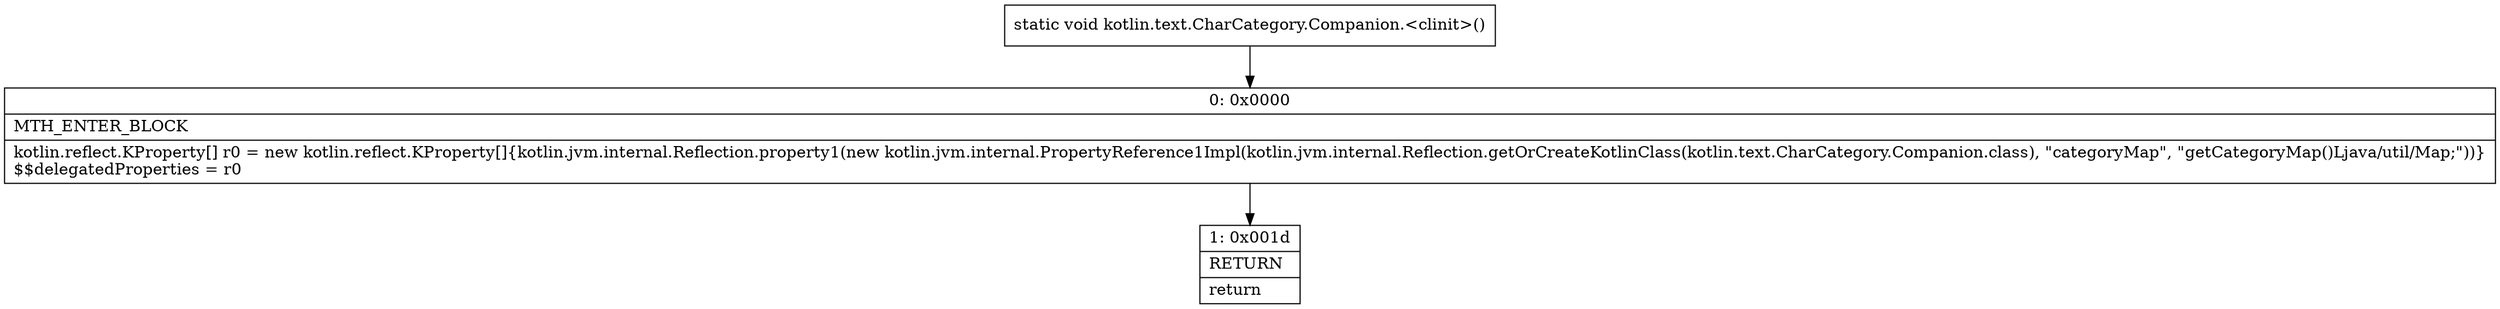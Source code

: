 digraph "CFG forkotlin.text.CharCategory.Companion.\<clinit\>()V" {
Node_0 [shape=record,label="{0\:\ 0x0000|MTH_ENTER_BLOCK\l|kotlin.reflect.KProperty[] r0 = new kotlin.reflect.KProperty[]\{kotlin.jvm.internal.Reflection.property1(new kotlin.jvm.internal.PropertyReference1Impl(kotlin.jvm.internal.Reflection.getOrCreateKotlinClass(kotlin.text.CharCategory.Companion.class), \"categoryMap\", \"getCategoryMap()Ljava\/util\/Map;\"))\}\l$$delegatedProperties = r0\l}"];
Node_1 [shape=record,label="{1\:\ 0x001d|RETURN\l|return\l}"];
MethodNode[shape=record,label="{static void kotlin.text.CharCategory.Companion.\<clinit\>() }"];
MethodNode -> Node_0;
Node_0 -> Node_1;
}

